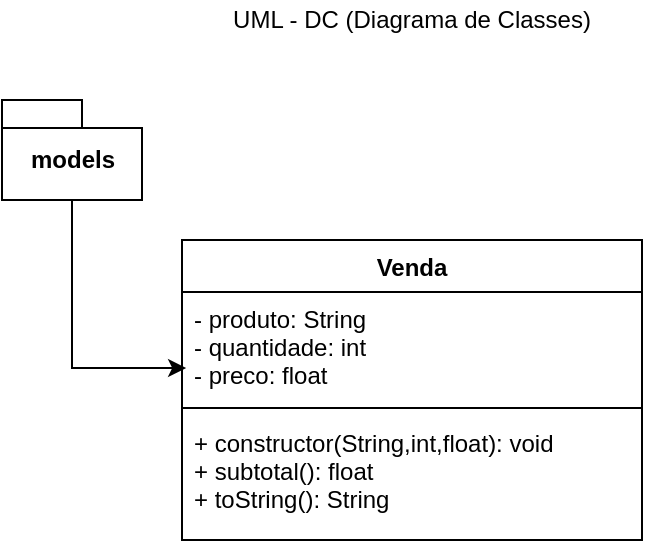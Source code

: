 <mxfile version="20.4.0" type="device"><diagram id="U97HF3oFj3jkbzleY7FL" name="Página-1"><mxGraphModel dx="1422" dy="786" grid="1" gridSize="10" guides="1" tooltips="1" connect="1" arrows="1" fold="1" page="1" pageScale="1" pageWidth="1169" pageHeight="827" math="0" shadow="0"><root><mxCell id="0"/><mxCell id="1" parent="0"/><mxCell id="j7eKq8xMdoSb5laUsV6r-1" value="UML - DC (Diagrama de Classes)" style="text;html=1;strokeColor=none;fillColor=none;align=center;verticalAlign=middle;whiteSpace=wrap;rounded=0;" vertex="1" parent="1"><mxGeometry x="480" y="120" width="210" height="20" as="geometry"/></mxCell><mxCell id="j7eKq8xMdoSb5laUsV6r-7" style="edgeStyle=orthogonalEdgeStyle;rounded=0;orthogonalLoop=1;jettySize=auto;html=1;exitX=0.5;exitY=1;exitDx=0;exitDy=0;exitPerimeter=0;entryX=0.009;entryY=0.704;entryDx=0;entryDy=0;entryPerimeter=0;" edge="1" parent="1" source="j7eKq8xMdoSb5laUsV6r-2" target="j7eKq8xMdoSb5laUsV6r-4"><mxGeometry relative="1" as="geometry"/></mxCell><mxCell id="j7eKq8xMdoSb5laUsV6r-2" value="models" style="shape=folder;fontStyle=1;spacingTop=10;tabWidth=40;tabHeight=14;tabPosition=left;html=1;" vertex="1" parent="1"><mxGeometry x="380" y="170" width="70" height="50" as="geometry"/></mxCell><mxCell id="j7eKq8xMdoSb5laUsV6r-3" value="Venda" style="swimlane;fontStyle=1;align=center;verticalAlign=top;childLayout=stackLayout;horizontal=1;startSize=26;horizontalStack=0;resizeParent=1;resizeParentMax=0;resizeLast=0;collapsible=1;marginBottom=0;" vertex="1" parent="1"><mxGeometry x="470" y="240" width="230" height="150" as="geometry"/></mxCell><mxCell id="j7eKq8xMdoSb5laUsV6r-4" value="- produto: String&#10;- quantidade: int&#10;- preco: float" style="text;strokeColor=none;fillColor=none;align=left;verticalAlign=top;spacingLeft=4;spacingRight=4;overflow=hidden;rotatable=0;points=[[0,0.5],[1,0.5]];portConstraint=eastwest;" vertex="1" parent="j7eKq8xMdoSb5laUsV6r-3"><mxGeometry y="26" width="230" height="54" as="geometry"/></mxCell><mxCell id="j7eKq8xMdoSb5laUsV6r-5" value="" style="line;strokeWidth=1;fillColor=none;align=left;verticalAlign=middle;spacingTop=-1;spacingLeft=3;spacingRight=3;rotatable=0;labelPosition=right;points=[];portConstraint=eastwest;strokeColor=inherit;" vertex="1" parent="j7eKq8xMdoSb5laUsV6r-3"><mxGeometry y="80" width="230" height="8" as="geometry"/></mxCell><mxCell id="j7eKq8xMdoSb5laUsV6r-6" value="+ constructor(String,int,float): void&#10;+ subtotal(): float&#10;+ toString(): String" style="text;strokeColor=none;fillColor=none;align=left;verticalAlign=top;spacingLeft=4;spacingRight=4;overflow=hidden;rotatable=0;points=[[0,0.5],[1,0.5]];portConstraint=eastwest;" vertex="1" parent="j7eKq8xMdoSb5laUsV6r-3"><mxGeometry y="88" width="230" height="62" as="geometry"/></mxCell></root></mxGraphModel></diagram></mxfile>